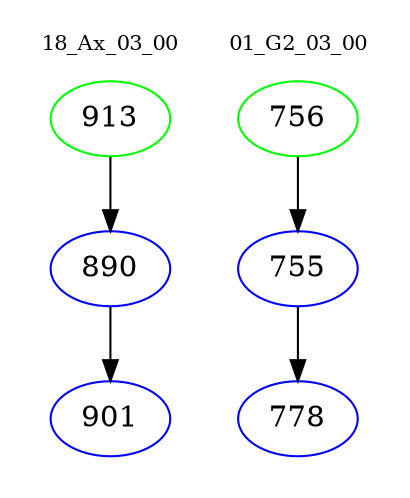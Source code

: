 digraph{
subgraph cluster_0 {
color = white
label = "18_Ax_03_00";
fontsize=10;
T0_913 [label="913", color="green"]
T0_913 -> T0_890 [color="black"]
T0_890 [label="890", color="blue"]
T0_890 -> T0_901 [color="black"]
T0_901 [label="901", color="blue"]
}
subgraph cluster_1 {
color = white
label = "01_G2_03_00";
fontsize=10;
T1_756 [label="756", color="green"]
T1_756 -> T1_755 [color="black"]
T1_755 [label="755", color="blue"]
T1_755 -> T1_778 [color="black"]
T1_778 [label="778", color="blue"]
}
}
